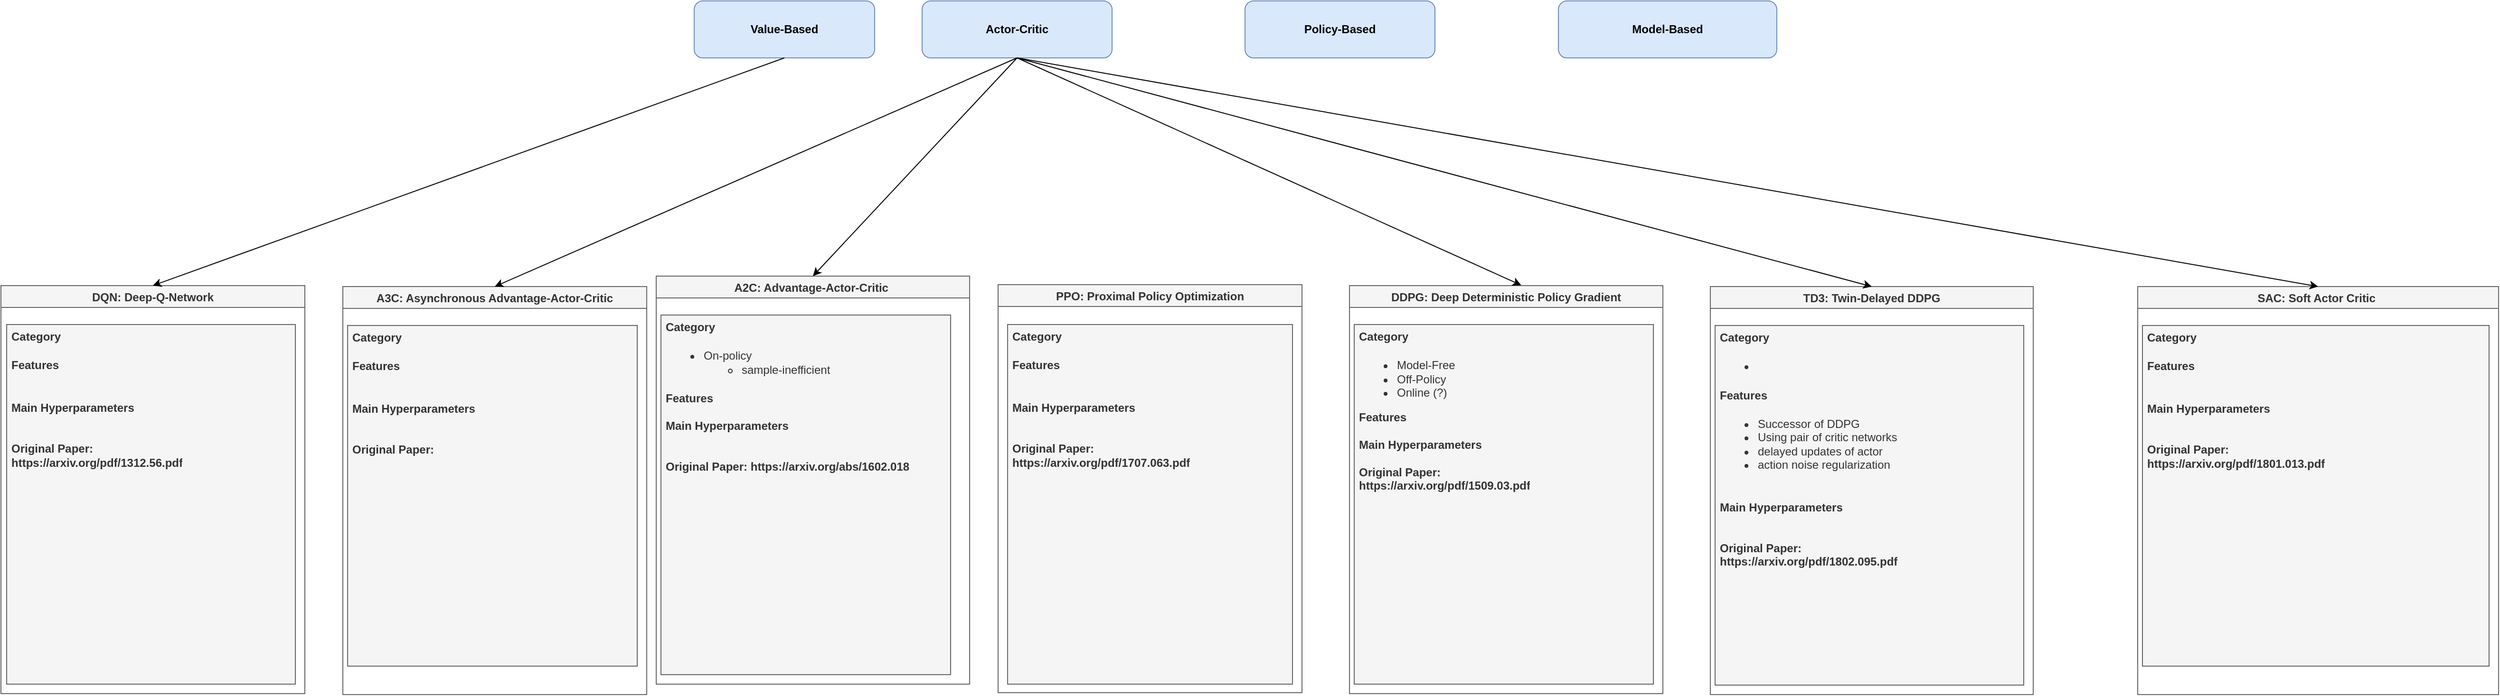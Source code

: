 <mxfile version="16.6.4" type="github">
  <diagram id="C6ajFAXD9YbaNOLWoi_T" name="Page-1">
    <mxGraphModel dx="3091" dy="723" grid="1" gridSize="10" guides="1" tooltips="1" connect="1" arrows="1" fold="1" page="1" pageScale="1" pageWidth="850" pageHeight="1100" math="0" shadow="0">
      <root>
        <mxCell id="0" />
        <mxCell id="1" parent="0" />
        <mxCell id="YbYtTpRhRQgzlhM_GOdo-1" value="&lt;b&gt;Policy-Based&lt;/b&gt;" style="rounded=1;whiteSpace=wrap;html=1;fillColor=#dae8fc;strokeColor=#6c8ebf;" parent="1" vertex="1">
          <mxGeometry x="270" y="20" width="200" height="60" as="geometry" />
        </mxCell>
        <mxCell id="YbYtTpRhRQgzlhM_GOdo-2" value="&lt;b&gt;Model-Based&lt;/b&gt;" style="rounded=1;whiteSpace=wrap;html=1;fillColor=#dae8fc;strokeColor=#6c8ebf;" parent="1" vertex="1">
          <mxGeometry x="600" y="20" width="230" height="60" as="geometry" />
        </mxCell>
        <mxCell id="YbYtTpRhRQgzlhM_GOdo-3" value="&lt;b&gt;Value-Based&lt;/b&gt;" style="rounded=1;whiteSpace=wrap;html=1;fillColor=#dae8fc;strokeColor=#6c8ebf;" parent="1" vertex="1">
          <mxGeometry x="-310" y="20" width="190" height="60" as="geometry" />
        </mxCell>
        <mxCell id="YbYtTpRhRQgzlhM_GOdo-5" value="A2C: Advantage-Actor-Critic " style="swimlane;rounded=0;labelBackgroundColor=none;sketch=0;fontColor=#333333;strokeColor=#666666;fillColor=#f5f5f5;" parent="1" vertex="1">
          <mxGeometry x="-350" y="310" width="330" height="430" as="geometry" />
        </mxCell>
        <mxCell id="YbYtTpRhRQgzlhM_GOdo-6" value="&lt;h4&gt;Category&lt;/h4&gt;&lt;div&gt;&lt;ul&gt;&lt;li&gt;On-policy&lt;/li&gt;&lt;ul&gt;&lt;li&gt;sample-inefficient&lt;/li&gt;&lt;/ul&gt;&lt;/ul&gt;&lt;/div&gt;&lt;h4&gt;&lt;div&gt;&lt;/div&gt;&lt;/h4&gt;&lt;h4&gt;&lt;div&gt;Features&lt;/div&gt;&lt;div style=&quot;font-weight: 400&quot;&gt;&lt;br&gt;&lt;/div&gt;&lt;div style=&quot;font-weight: 400&quot;&gt;&lt;b&gt;Main Hyperparameters&lt;/b&gt;&lt;/div&gt;&lt;div style=&quot;font-weight: 400&quot;&gt;&lt;b&gt;&lt;br&gt;&lt;/b&gt;&lt;/div&gt;&lt;div style=&quot;font-weight: 400&quot;&gt;&lt;br&gt;&lt;/div&gt;&lt;div&gt;&lt;b&gt;Original Paper:&amp;nbsp;&lt;/b&gt;&lt;span&gt;https://arxiv.org/abs/1602.018&lt;/span&gt;&lt;/div&gt;&lt;/h4&gt;" style="text;html=1;strokeColor=#666666;fillColor=#f5f5f5;spacing=5;spacingTop=-20;whiteSpace=wrap;overflow=hidden;rounded=0;labelBackgroundColor=none;sketch=0;fontColor=#333333;" parent="YbYtTpRhRQgzlhM_GOdo-5" vertex="1">
          <mxGeometry x="5" y="41" width="305" height="379" as="geometry" />
        </mxCell>
        <mxCell id="YbYtTpRhRQgzlhM_GOdo-10" value="PPO: Proximal Policy Optimization" style="swimlane;rounded=0;labelBackgroundColor=none;sketch=0;fontColor=#333333;strokeColor=#666666;fillColor=#f5f5f5;startSize=23;" parent="1" vertex="1">
          <mxGeometry x="10" y="319" width="320" height="430" as="geometry" />
        </mxCell>
        <mxCell id="YbYtTpRhRQgzlhM_GOdo-11" value="&lt;h4&gt;Category&lt;/h4&gt;&lt;h4&gt;Features&lt;br&gt;&lt;/h4&gt;&lt;h4&gt;&lt;div style=&quot;font-weight: 400&quot;&gt;&lt;br&gt;&lt;/div&gt;&lt;div style=&quot;font-weight: 400&quot;&gt;&lt;b&gt;Main Hyperparameters&lt;/b&gt;&lt;/div&gt;&lt;div style=&quot;font-weight: 400&quot;&gt;&lt;b&gt;&lt;br&gt;&lt;/b&gt;&lt;/div&gt;&lt;div style=&quot;font-weight: 400&quot;&gt;&lt;br&gt;&lt;/div&gt;&lt;div style=&quot;font-weight: 400&quot;&gt;&lt;b&gt;Original Paper:&amp;nbsp;&lt;/b&gt;&lt;/div&gt;https://arxiv.org/pdf/1707.063.pdf&lt;/h4&gt;" style="text;html=1;strokeColor=#666666;fillColor=#f5f5f5;spacing=5;spacingTop=-20;whiteSpace=wrap;overflow=hidden;rounded=0;labelBackgroundColor=none;sketch=0;fontColor=#333333;" parent="YbYtTpRhRQgzlhM_GOdo-10" vertex="1">
          <mxGeometry x="10" y="42" width="300" height="379" as="geometry" />
        </mxCell>
        <mxCell id="YbYtTpRhRQgzlhM_GOdo-12" value="A3C: Asynchronous Advantage-Actor-Critic" style="swimlane;rounded=0;labelBackgroundColor=none;sketch=0;fontColor=#333333;strokeColor=#666666;fillColor=#f5f5f5;" parent="1" vertex="1">
          <mxGeometry x="-680" y="321" width="320" height="430" as="geometry" />
        </mxCell>
        <mxCell id="YbYtTpRhRQgzlhM_GOdo-13" value="&lt;h4&gt;Category&lt;/h4&gt;&lt;h4&gt;Features&lt;br&gt;&lt;/h4&gt;&lt;h4&gt;&lt;div style=&quot;font-weight: 400&quot;&gt;&lt;br&gt;&lt;/div&gt;&lt;div style=&quot;font-weight: 400&quot;&gt;&lt;b&gt;Main Hyperparameters&lt;/b&gt;&lt;/div&gt;&lt;div style=&quot;font-weight: 400&quot;&gt;&lt;b&gt;&lt;br&gt;&lt;/b&gt;&lt;/div&gt;&lt;div style=&quot;font-weight: 400&quot;&gt;&lt;br&gt;&lt;/div&gt;&lt;div style=&quot;font-weight: 400&quot;&gt;&lt;b&gt;Original Paper:&lt;/b&gt;&lt;/div&gt;&lt;/h4&gt;" style="text;html=1;strokeColor=#666666;fillColor=#f5f5f5;spacing=5;spacingTop=-20;whiteSpace=wrap;overflow=hidden;rounded=0;labelBackgroundColor=none;sketch=0;fontColor=#333333;" parent="YbYtTpRhRQgzlhM_GOdo-12" vertex="1">
          <mxGeometry x="5" y="41" width="305" height="359" as="geometry" />
        </mxCell>
        <mxCell id="YbYtTpRhRQgzlhM_GOdo-14" value="DDPG: Deep Deterministic Policy Gradient" style="swimlane;rounded=0;labelBackgroundColor=none;sketch=0;fontColor=#333333;strokeColor=#666666;fillColor=#f5f5f5;" parent="1" vertex="1">
          <mxGeometry x="380" y="320" width="330" height="430" as="geometry" />
        </mxCell>
        <mxCell id="YbYtTpRhRQgzlhM_GOdo-15" value="&lt;h4&gt;Category&lt;/h4&gt;&lt;div&gt;&lt;ul&gt;&lt;li&gt;Model-Free&lt;/li&gt;&lt;li&gt;Off-Policy&lt;/li&gt;&lt;li&gt;Online (?)&lt;/li&gt;&lt;/ul&gt;&lt;div&gt;&lt;b&gt;Features&lt;/b&gt;&lt;/div&gt;&lt;div&gt;&lt;br&gt;&lt;/div&gt;&lt;/div&gt;&lt;div&gt;&lt;b&gt;Main Hyperparameters&lt;/b&gt;&lt;/div&gt;&lt;div&gt;&lt;b&gt;&lt;br&gt;&lt;/b&gt;&lt;/div&gt;&lt;div&gt;&lt;b&gt;Original Paper:&amp;nbsp;&lt;/b&gt;&lt;b&gt;&lt;br&gt;&lt;/b&gt;&lt;/div&gt;&lt;b&gt;https://arxiv.org/pdf/1509.03.pdf&lt;/b&gt;" style="text;html=1;strokeColor=#666666;fillColor=#f5f5f5;spacing=5;spacingTop=-20;whiteSpace=wrap;overflow=hidden;rounded=0;labelBackgroundColor=none;sketch=0;fontColor=#333333;" parent="YbYtTpRhRQgzlhM_GOdo-14" vertex="1">
          <mxGeometry x="5" y="41" width="315" height="379" as="geometry" />
        </mxCell>
        <mxCell id="YbYtTpRhRQgzlhM_GOdo-16" value="TD3: Twin-Delayed DDPG" style="swimlane;rounded=0;labelBackgroundColor=none;sketch=0;fontColor=#333333;strokeColor=#666666;fillColor=#f5f5f5;" parent="1" vertex="1">
          <mxGeometry x="760" y="321" width="340" height="430" as="geometry" />
        </mxCell>
        <mxCell id="YbYtTpRhRQgzlhM_GOdo-17" value="&lt;h4&gt;Category&lt;/h4&gt;&lt;div&gt;&lt;ul&gt;&lt;li&gt;&lt;br&gt;&lt;/li&gt;&lt;/ul&gt;&lt;/div&gt;&lt;h4&gt;Features&lt;br&gt;&lt;/h4&gt;&lt;div&gt;&lt;ul&gt;&lt;li&gt;Successor of DDPG&lt;/li&gt;&lt;li&gt;Using pair of critic networks&lt;/li&gt;&lt;li&gt;delayed updates of actor&lt;/li&gt;&lt;li&gt;action noise regularization&lt;/li&gt;&lt;/ul&gt;&lt;/div&gt;&lt;h4&gt;&lt;div style=&quot;font-weight: 400&quot;&gt;&lt;br&gt;&lt;/div&gt;&lt;div style=&quot;font-weight: 400&quot;&gt;&lt;b&gt;Main Hyperparameters&lt;/b&gt;&lt;/div&gt;&lt;div style=&quot;font-weight: 400&quot;&gt;&lt;b&gt;&lt;br&gt;&lt;/b&gt;&lt;/div&gt;&lt;div style=&quot;font-weight: 400&quot;&gt;&lt;br&gt;&lt;/div&gt;&lt;div style=&quot;font-weight: 400&quot;&gt;&lt;b&gt;Original Paper:&lt;/b&gt;&lt;/div&gt;&lt;div&gt;https://arxiv.org/pdf/1802.095.pdf&lt;br&gt;&lt;/div&gt;&lt;/h4&gt;" style="text;html=1;strokeColor=#666666;fillColor=#f5f5f5;spacing=5;spacingTop=-20;whiteSpace=wrap;overflow=hidden;rounded=0;labelBackgroundColor=none;sketch=0;fontColor=#333333;" parent="YbYtTpRhRQgzlhM_GOdo-16" vertex="1">
          <mxGeometry x="5" y="41" width="325" height="379" as="geometry" />
        </mxCell>
        <mxCell id="YbYtTpRhRQgzlhM_GOdo-18" value="SAC: Soft Actor Critic " style="swimlane;rounded=0;labelBackgroundColor=none;sketch=0;fontColor=#333333;strokeColor=#666666;fillColor=#f5f5f5;" parent="1" vertex="1">
          <mxGeometry x="1210" y="321" width="380" height="430" as="geometry" />
        </mxCell>
        <mxCell id="YbYtTpRhRQgzlhM_GOdo-19" value="&lt;h4&gt;Category&lt;/h4&gt;&lt;h4&gt;Features&lt;br&gt;&lt;/h4&gt;&lt;h4&gt;&lt;div style=&quot;font-weight: 400&quot;&gt;&lt;br&gt;&lt;/div&gt;&lt;div style=&quot;font-weight: 400&quot;&gt;&lt;b&gt;Main Hyperparameters&lt;/b&gt;&lt;/div&gt;&lt;div style=&quot;font-weight: 400&quot;&gt;&lt;b&gt;&lt;br&gt;&lt;/b&gt;&lt;/div&gt;&lt;div style=&quot;font-weight: 400&quot;&gt;&lt;br&gt;&lt;/div&gt;&lt;div style=&quot;font-weight: 400&quot;&gt;&lt;b&gt;Original Paper:&lt;/b&gt;&lt;/div&gt;&lt;div&gt;https://arxiv.org/pdf/1801.013.pdf&lt;br&gt;&lt;/div&gt;&lt;/h4&gt;" style="text;html=1;strokeColor=#666666;fillColor=#f5f5f5;spacing=5;spacingTop=-20;whiteSpace=wrap;overflow=hidden;rounded=0;labelBackgroundColor=none;sketch=0;fontColor=#333333;" parent="YbYtTpRhRQgzlhM_GOdo-18" vertex="1">
          <mxGeometry x="5" y="41" width="365" height="359" as="geometry" />
        </mxCell>
        <mxCell id="YbYtTpRhRQgzlhM_GOdo-23" value="DQN: Deep-Q-Network" style="swimlane;rounded=0;labelBackgroundColor=none;sketch=0;fontColor=#333333;strokeColor=#666666;fillColor=#f5f5f5;" parent="1" vertex="1">
          <mxGeometry x="-1040" y="320" width="320" height="430" as="geometry" />
        </mxCell>
        <mxCell id="YbYtTpRhRQgzlhM_GOdo-24" value="&lt;h4&gt;Category&lt;/h4&gt;&lt;h4&gt;Features&lt;br&gt;&lt;/h4&gt;&lt;h4&gt;&lt;div style=&quot;font-weight: 400&quot;&gt;&lt;br&gt;&lt;/div&gt;&lt;div style=&quot;font-weight: 400&quot;&gt;&lt;b&gt;Main Hyperparameters&lt;/b&gt;&lt;/div&gt;&lt;div style=&quot;font-weight: 400&quot;&gt;&lt;b&gt;&lt;br&gt;&lt;/b&gt;&lt;/div&gt;&lt;div style=&quot;font-weight: 400&quot;&gt;&lt;br&gt;&lt;/div&gt;&lt;div style=&quot;font-weight: 400&quot;&gt;&lt;b&gt;Original Paper:&amp;nbsp;&lt;/b&gt;&lt;/div&gt;https://arxiv.org/pdf/1312.56.pdf&lt;br&gt;&lt;/h4&gt;" style="text;html=1;strokeColor=#666666;fillColor=#f5f5f5;spacing=5;spacingTop=-20;whiteSpace=wrap;overflow=hidden;rounded=0;labelBackgroundColor=none;sketch=0;fontColor=#333333;" parent="YbYtTpRhRQgzlhM_GOdo-23" vertex="1">
          <mxGeometry x="6" y="41" width="304" height="379" as="geometry" />
        </mxCell>
        <mxCell id="YbYtTpRhRQgzlhM_GOdo-25" value="&lt;b&gt;Actor-Critic&lt;/b&gt;" style="rounded=1;whiteSpace=wrap;html=1;fillColor=#dae8fc;strokeColor=#6c8ebf;" parent="1" vertex="1">
          <mxGeometry x="-70" y="20" width="200" height="60" as="geometry" />
        </mxCell>
        <mxCell id="YbYtTpRhRQgzlhM_GOdo-28" value="" style="endArrow=classic;html=1;rounded=0;fontColor=#000000;exitX=0.5;exitY=1;exitDx=0;exitDy=0;entryX=0.5;entryY=0;entryDx=0;entryDy=0;" parent="1" source="YbYtTpRhRQgzlhM_GOdo-3" target="YbYtTpRhRQgzlhM_GOdo-23" edge="1">
          <mxGeometry width="50" height="50" relative="1" as="geometry">
            <mxPoint x="-10" y="250" as="sourcePoint" />
            <mxPoint x="-440" y="270" as="targetPoint" />
          </mxGeometry>
        </mxCell>
        <mxCell id="YbYtTpRhRQgzlhM_GOdo-29" value="" style="endArrow=classic;html=1;rounded=0;fontColor=#000000;exitX=0.5;exitY=1;exitDx=0;exitDy=0;entryX=0.5;entryY=0;entryDx=0;entryDy=0;" parent="1" source="YbYtTpRhRQgzlhM_GOdo-25" target="YbYtTpRhRQgzlhM_GOdo-12" edge="1">
          <mxGeometry width="50" height="50" relative="1" as="geometry">
            <mxPoint x="160" y="250" as="sourcePoint" />
            <mxPoint x="210" y="200" as="targetPoint" />
          </mxGeometry>
        </mxCell>
        <mxCell id="YbYtTpRhRQgzlhM_GOdo-30" value="" style="endArrow=classic;html=1;rounded=0;fontColor=#000000;exitX=0.5;exitY=1;exitDx=0;exitDy=0;entryX=0.5;entryY=0;entryDx=0;entryDy=0;" parent="1" source="YbYtTpRhRQgzlhM_GOdo-25" target="YbYtTpRhRQgzlhM_GOdo-5" edge="1">
          <mxGeometry width="50" height="50" relative="1" as="geometry">
            <mxPoint x="160" y="250" as="sourcePoint" />
            <mxPoint x="210" y="200" as="targetPoint" />
          </mxGeometry>
        </mxCell>
        <mxCell id="YbYtTpRhRQgzlhM_GOdo-31" value="" style="endArrow=classic;html=1;rounded=0;fontColor=#000000;entryX=0.5;entryY=0;entryDx=0;entryDy=0;" parent="1" target="YbYtTpRhRQgzlhM_GOdo-18" edge="1">
          <mxGeometry width="50" height="50" relative="1" as="geometry">
            <mxPoint x="30" y="80" as="sourcePoint" />
            <mxPoint x="470" y="200" as="targetPoint" />
          </mxGeometry>
        </mxCell>
        <mxCell id="YbYtTpRhRQgzlhM_GOdo-32" value="" style="endArrow=classic;html=1;rounded=0;fontColor=#000000;exitX=0.5;exitY=1;exitDx=0;exitDy=0;entryX=0.548;entryY=-0.001;entryDx=0;entryDy=0;entryPerimeter=0;" parent="1" source="YbYtTpRhRQgzlhM_GOdo-25" target="YbYtTpRhRQgzlhM_GOdo-14" edge="1">
          <mxGeometry width="50" height="50" relative="1" as="geometry">
            <mxPoint x="210" y="350" as="sourcePoint" />
            <mxPoint x="260" y="300" as="targetPoint" />
          </mxGeometry>
        </mxCell>
        <mxCell id="YbYtTpRhRQgzlhM_GOdo-33" value="" style="endArrow=classic;html=1;rounded=0;fontColor=#000000;exitX=0.5;exitY=1;exitDx=0;exitDy=0;entryX=0.5;entryY=0;entryDx=0;entryDy=0;" parent="1" source="YbYtTpRhRQgzlhM_GOdo-25" target="YbYtTpRhRQgzlhM_GOdo-16" edge="1">
          <mxGeometry width="50" height="50" relative="1" as="geometry">
            <mxPoint x="480" y="350" as="sourcePoint" />
            <mxPoint x="530" y="300" as="targetPoint" />
          </mxGeometry>
        </mxCell>
      </root>
    </mxGraphModel>
  </diagram>
</mxfile>
